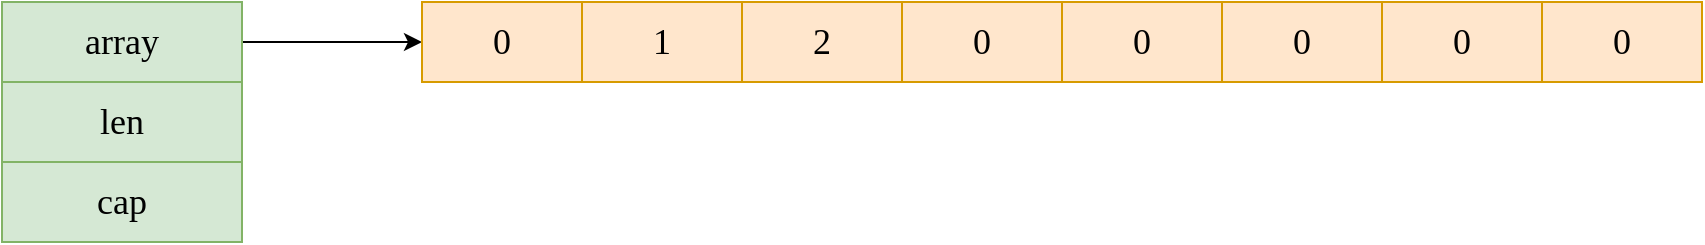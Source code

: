 <mxfile version="20.2.3" type="device"><diagram id="qkWPh9n19bsoIUAJeqNF" name="第 1 页"><mxGraphModel dx="1102" dy="852" grid="1" gridSize="10" guides="1" tooltips="1" connect="1" arrows="1" fold="1" page="1" pageScale="1" pageWidth="827" pageHeight="1169" math="0" shadow="0"><root><mxCell id="0"/><mxCell id="1" parent="0"/><mxCell id="8xOa2MqrxC5hNW-0UGIO-1" value="" style="edgeStyle=orthogonalEdgeStyle;rounded=0;orthogonalLoop=1;jettySize=auto;html=1;fontFamily=Comic Sans MS;fontSize=18;" edge="1" parent="1" source="8xOa2MqrxC5hNW-0UGIO-2" target="8xOa2MqrxC5hNW-0UGIO-5"><mxGeometry relative="1" as="geometry"/></mxCell><mxCell id="8xOa2MqrxC5hNW-0UGIO-2" value="array" style="rounded=0;whiteSpace=wrap;html=1;fontSize=18;fontFamily=Comic Sans MS;fillColor=#d5e8d4;strokeColor=#82b366;" vertex="1" parent="1"><mxGeometry x="110" y="240" width="120" height="40" as="geometry"/></mxCell><mxCell id="8xOa2MqrxC5hNW-0UGIO-3" value="len" style="rounded=0;whiteSpace=wrap;html=1;fontSize=18;fontFamily=Comic Sans MS;fillColor=#d5e8d4;strokeColor=#82b366;" vertex="1" parent="1"><mxGeometry x="110" y="280" width="120" height="40" as="geometry"/></mxCell><mxCell id="8xOa2MqrxC5hNW-0UGIO-4" value="cap" style="rounded=0;whiteSpace=wrap;html=1;fontSize=18;fontFamily=Comic Sans MS;fillColor=#d5e8d4;strokeColor=#82b366;" vertex="1" parent="1"><mxGeometry x="110" y="320" width="120" height="40" as="geometry"/></mxCell><mxCell id="8xOa2MqrxC5hNW-0UGIO-5" value="0" style="rounded=0;whiteSpace=wrap;html=1;fontFamily=Comic Sans MS;fontSize=18;fillColor=#ffe6cc;strokeColor=#d79b00;" vertex="1" parent="1"><mxGeometry x="320" y="240" width="80" height="40" as="geometry"/></mxCell><mxCell id="8xOa2MqrxC5hNW-0UGIO-6" value="1" style="rounded=0;whiteSpace=wrap;html=1;fontFamily=Comic Sans MS;fontSize=18;fillColor=#ffe6cc;strokeColor=#d79b00;" vertex="1" parent="1"><mxGeometry x="400" y="240" width="80" height="40" as="geometry"/></mxCell><mxCell id="8xOa2MqrxC5hNW-0UGIO-7" value="2" style="rounded=0;whiteSpace=wrap;html=1;fontFamily=Comic Sans MS;fontSize=18;fillColor=#ffe6cc;strokeColor=#d79b00;" vertex="1" parent="1"><mxGeometry x="480" y="240" width="80" height="40" as="geometry"/></mxCell><mxCell id="8xOa2MqrxC5hNW-0UGIO-8" value="0" style="rounded=0;whiteSpace=wrap;html=1;fontFamily=Comic Sans MS;fontSize=18;fillColor=#ffe6cc;strokeColor=#d79b00;" vertex="1" parent="1"><mxGeometry x="560" y="240" width="80" height="40" as="geometry"/></mxCell><mxCell id="8xOa2MqrxC5hNW-0UGIO-9" value="0" style="rounded=0;whiteSpace=wrap;html=1;fontFamily=Comic Sans MS;fontSize=18;fillColor=#ffe6cc;strokeColor=#d79b00;" vertex="1" parent="1"><mxGeometry x="640" y="240" width="80" height="40" as="geometry"/></mxCell><mxCell id="8xOa2MqrxC5hNW-0UGIO-10" value="0" style="rounded=0;whiteSpace=wrap;html=1;fontFamily=Comic Sans MS;fontSize=18;fillColor=#ffe6cc;strokeColor=#d79b00;" vertex="1" parent="1"><mxGeometry x="720" y="240" width="80" height="40" as="geometry"/></mxCell><mxCell id="8xOa2MqrxC5hNW-0UGIO-11" value="0" style="rounded=0;whiteSpace=wrap;html=1;fontFamily=Comic Sans MS;fontSize=18;fillColor=#ffe6cc;strokeColor=#d79b00;" vertex="1" parent="1"><mxGeometry x="800" y="240" width="80" height="40" as="geometry"/></mxCell><mxCell id="8xOa2MqrxC5hNW-0UGIO-12" value="0" style="rounded=0;whiteSpace=wrap;html=1;fontFamily=Comic Sans MS;fontSize=18;fillColor=#ffe6cc;strokeColor=#d79b00;" vertex="1" parent="1"><mxGeometry x="880" y="240" width="80" height="40" as="geometry"/></mxCell></root></mxGraphModel></diagram></mxfile>